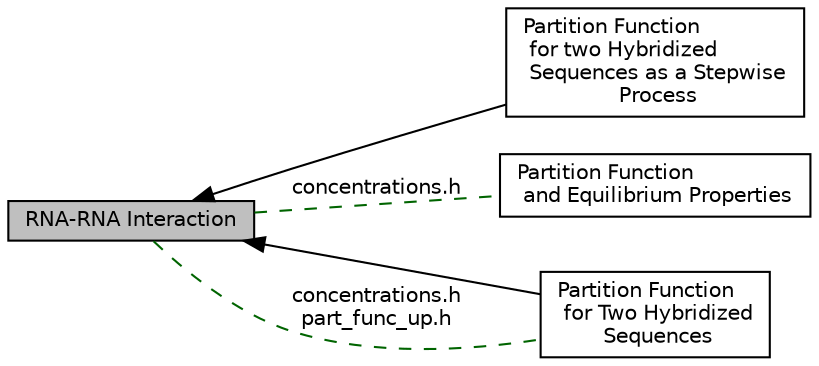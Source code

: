 digraph "RNA-RNA Interaction"
{
  bgcolor="transparent";
  edge [fontname="Helvetica",fontsize="10",labelfontname="Helvetica",labelfontsize="10"];
  node [fontname="Helvetica",fontsize="10",shape=box];
  rankdir=LR;
  Node2 [label="Partition Function\l for two Hybridized\l Sequences as a Stepwise\l Process",height=0.2,width=0.4,color="black",URL="$group__up__cofold.html",tooltip="RNA-RNA interaction as a stepwise process."];
  Node3 [label="Partition Function\l and Equilibrium Properties",height=0.2,width=0.4,color="black",URL="$group__pf__fold.html",tooltip="Compute the partition function to assess various equilibrium properties."];
  Node0 [label="RNA-RNA Interaction",height=0.2,width=0.4,color="black", fillcolor="grey75", style="filled", fontcolor="black",tooltip=" "];
  Node1 [label="Partition Function\l for Two Hybridized\l Sequences",height=0.2,width=0.4,color="black",URL="$group__pf__cofold.html",tooltip="Partition Function Cofolding."];
  Node0->Node1 [shape=plaintext, dir="back", style="solid"];
  Node0->Node2 [shape=plaintext, dir="back", style="solid"];
  Node0->Node3 [shape=plaintext, label="concentrations.h", color="darkgreen", dir="none", style="dashed"];
  Node0->Node1 [shape=plaintext, label="concentrations.h\npart_func_up.h", color="darkgreen", dir="none", style="dashed"];
}
